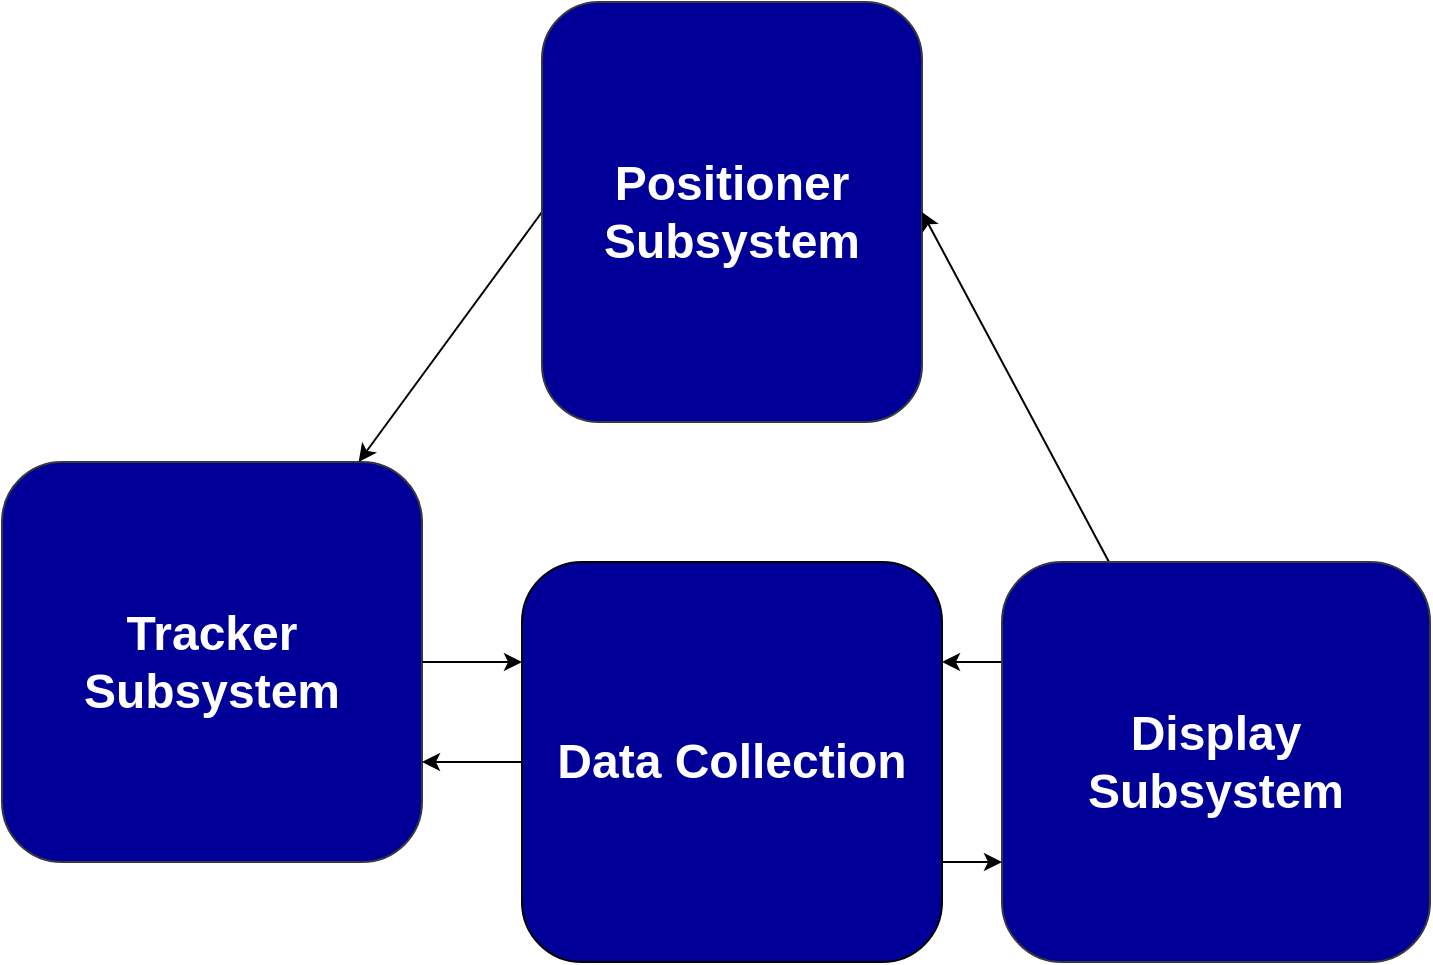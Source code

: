 <mxfile version="20.4.0" type="github">
  <diagram id="knNVVpSUdtBvvUgc0vyd" name="Page-1">
    <mxGraphModel dx="1278" dy="579" grid="1" gridSize="10" guides="1" tooltips="1" connect="1" arrows="1" fold="1" page="1" pageScale="1" pageWidth="850" pageHeight="1100" math="0" shadow="0">
      <root>
        <mxCell id="0" />
        <mxCell id="1" parent="0" />
        <mxCell id="jnAsqeYWJaMCT1S7_PGn-1" value="&lt;h1&gt;&lt;font color=&quot;#ffffff&quot;&gt;Tracker Subsystem&lt;/font&gt;&lt;/h1&gt;" style="rounded=1;whiteSpace=wrap;html=1;hachureGap=4;fillColor=#000099;strokeColor=#36393d;" vertex="1" parent="1">
          <mxGeometry x="190" y="230" width="210" height="200" as="geometry" />
        </mxCell>
        <mxCell id="jnAsqeYWJaMCT1S7_PGn-2" style="edgeStyle=none;rounded=0;orthogonalLoop=1;jettySize=auto;html=1;exitX=0;exitY=0.5;exitDx=0;exitDy=0;fontFamily=Helvetica;fontColor=#FFFFFF;" edge="1" parent="1" source="jnAsqeYWJaMCT1S7_PGn-3" target="jnAsqeYWJaMCT1S7_PGn-1">
          <mxGeometry relative="1" as="geometry" />
        </mxCell>
        <mxCell id="jnAsqeYWJaMCT1S7_PGn-3" value="&lt;h1&gt;&lt;font color=&quot;#ffffff&quot;&gt;Positioner Subsystem&lt;/font&gt;&lt;/h1&gt;" style="rounded=1;whiteSpace=wrap;html=1;hachureGap=4;fillColor=#000099;strokeColor=#36393d;" vertex="1" parent="1">
          <mxGeometry x="460" width="190" height="210" as="geometry" />
        </mxCell>
        <mxCell id="jnAsqeYWJaMCT1S7_PGn-4" style="edgeStyle=none;rounded=0;orthogonalLoop=1;jettySize=auto;html=1;exitX=0;exitY=0.25;exitDx=0;exitDy=0;entryX=1;entryY=0.25;entryDx=0;entryDy=0;fontFamily=Helvetica;fontColor=#FFFFFF;" edge="1" parent="1" source="jnAsqeYWJaMCT1S7_PGn-6" target="jnAsqeYWJaMCT1S7_PGn-9">
          <mxGeometry relative="1" as="geometry" />
        </mxCell>
        <mxCell id="jnAsqeYWJaMCT1S7_PGn-5" style="edgeStyle=none;rounded=0;orthogonalLoop=1;jettySize=auto;html=1;exitX=0.25;exitY=0;exitDx=0;exitDy=0;entryX=1;entryY=0.5;entryDx=0;entryDy=0;fontFamily=Helvetica;fontColor=#FFFFFF;" edge="1" parent="1" source="jnAsqeYWJaMCT1S7_PGn-6" target="jnAsqeYWJaMCT1S7_PGn-3">
          <mxGeometry relative="1" as="geometry" />
        </mxCell>
        <mxCell id="jnAsqeYWJaMCT1S7_PGn-6" value="&lt;h1&gt;&lt;font color=&quot;#ffffff&quot;&gt;Display Subsystem&lt;/font&gt;&lt;/h1&gt;" style="rounded=1;whiteSpace=wrap;html=1;hachureGap=4;fillColor=#000099;strokeColor=#36393d;" vertex="1" parent="1">
          <mxGeometry x="690" y="280" width="214" height="200" as="geometry" />
        </mxCell>
        <mxCell id="jnAsqeYWJaMCT1S7_PGn-7" style="edgeStyle=none;rounded=0;orthogonalLoop=1;jettySize=auto;html=1;exitX=1;exitY=0.75;exitDx=0;exitDy=0;entryX=0;entryY=0.75;entryDx=0;entryDy=0;fontFamily=Helvetica;fontColor=#FFFFFF;" edge="1" parent="1" source="jnAsqeYWJaMCT1S7_PGn-9" target="jnAsqeYWJaMCT1S7_PGn-6">
          <mxGeometry relative="1" as="geometry" />
        </mxCell>
        <mxCell id="jnAsqeYWJaMCT1S7_PGn-8" style="edgeStyle=none;rounded=0;orthogonalLoop=1;jettySize=auto;html=1;exitX=0;exitY=0.5;exitDx=0;exitDy=0;entryX=1;entryY=0.75;entryDx=0;entryDy=0;fontFamily=Helvetica;fontColor=#FFFFFF;" edge="1" parent="1" source="jnAsqeYWJaMCT1S7_PGn-9" target="jnAsqeYWJaMCT1S7_PGn-1">
          <mxGeometry relative="1" as="geometry" />
        </mxCell>
        <mxCell id="jnAsqeYWJaMCT1S7_PGn-9" value="&lt;h1&gt;&lt;font color=&quot;#ffffff&quot;&gt;Data Collection&lt;/font&gt;&lt;/h1&gt;" style="rounded=1;whiteSpace=wrap;html=1;fillColor=#000099;" vertex="1" parent="1">
          <mxGeometry x="450" y="280" width="210" height="200" as="geometry" />
        </mxCell>
        <mxCell id="jnAsqeYWJaMCT1S7_PGn-10" value="" style="endArrow=classic;html=1;rounded=0;fontFamily=Helvetica;fontColor=#FFFFFF;entryX=0;entryY=0.25;entryDx=0;entryDy=0;exitX=1;exitY=0.5;exitDx=0;exitDy=0;" edge="1" parent="1" source="jnAsqeYWJaMCT1S7_PGn-1" target="jnAsqeYWJaMCT1S7_PGn-9">
          <mxGeometry width="50" height="50" relative="1" as="geometry">
            <mxPoint x="290" y="224" as="sourcePoint" />
            <mxPoint x="340" y="174" as="targetPoint" />
          </mxGeometry>
        </mxCell>
      </root>
    </mxGraphModel>
  </diagram>
</mxfile>
